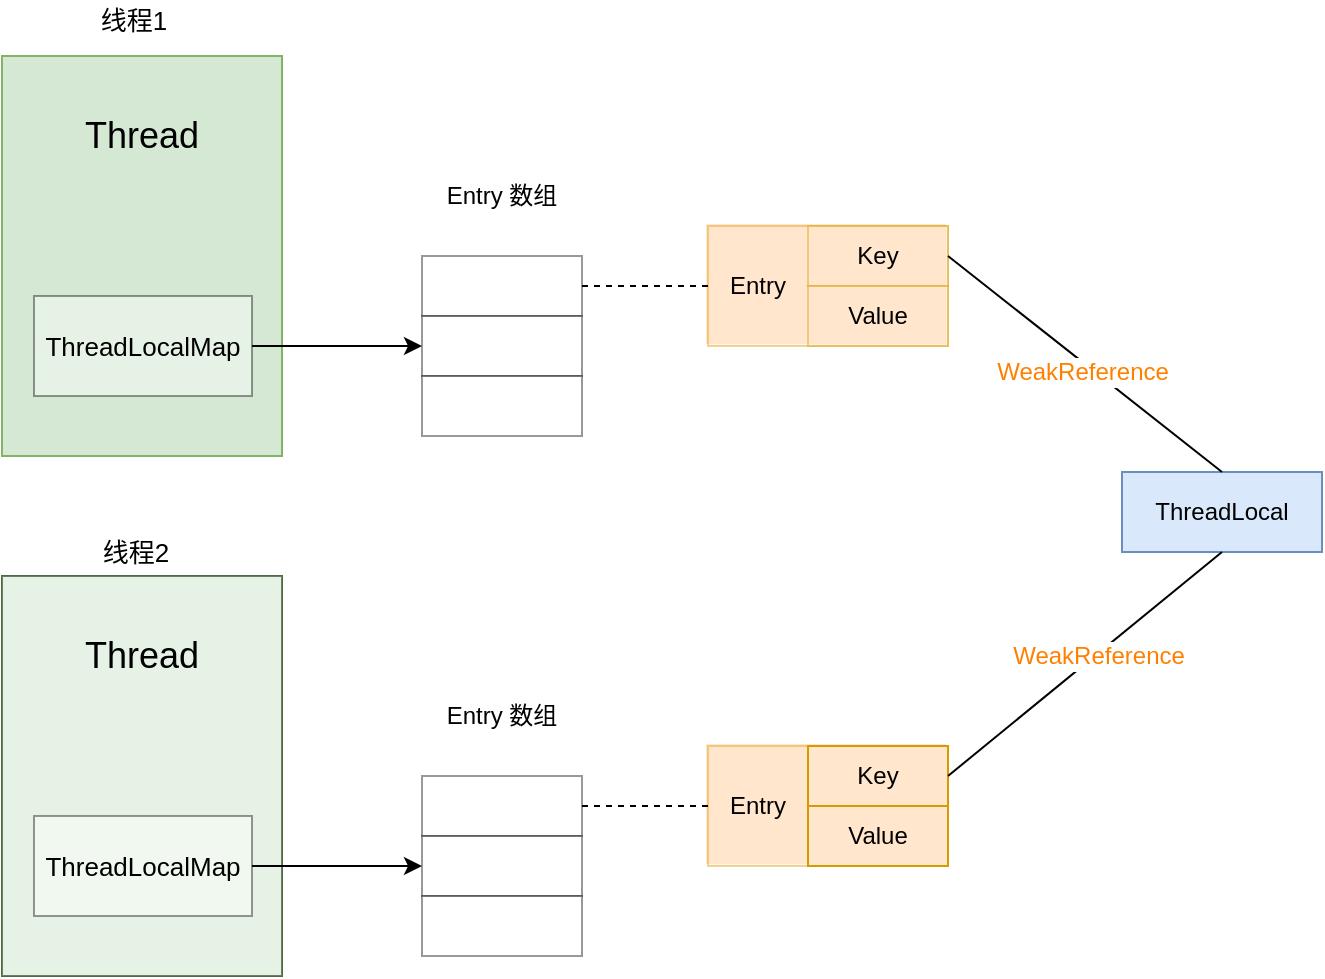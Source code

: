 <mxfile pages="1" version="11.1.1" type="device"><diagram id="CKJw3Ei5uYRoG_0o9gur" name="第 1 页"><mxGraphModel dx="946" dy="682" grid="1" gridSize="10" guides="1" tooltips="1" connect="1" arrows="1" fold="1" page="1" pageScale="1" pageWidth="827" pageHeight="1169" math="0" shadow="0"><root><mxCell id="0"/><mxCell id="1" parent="0"/><mxCell id="-qHMhklOqwid-vP0Tb1y-3" value="ThreadLocal" style="rounded=0;whiteSpace=wrap;html=1;labelBackgroundColor=none;fillColor=#dae8fc;strokeColor=#6c8ebf;" parent="1" vertex="1"><mxGeometry x="620" y="298" width="100" height="40" as="geometry"/></mxCell><mxCell id="-qHMhklOqwid-vP0Tb1y-12" value="" style="group;fillColor=#ffe6cc;strokeColor=none;" parent="1" vertex="1" connectable="0"><mxGeometry x="412" y="174" width="120" height="60" as="geometry"/></mxCell><mxCell id="-qHMhklOqwid-vP0Tb1y-8" value="" style="rounded=0;whiteSpace=wrap;html=1;labelBackgroundColor=none;opacity=40;fillColor=#ffe6cc;strokeColor=#d79b00;" parent="-qHMhklOqwid-vP0Tb1y-12" vertex="1"><mxGeometry x="1" y="1" width="120" height="60" as="geometry"/></mxCell><mxCell id="-qHMhklOqwid-vP0Tb1y-9" value="Key" style="rounded=0;whiteSpace=wrap;html=1;labelBackgroundColor=none;opacity=40;fillColor=#ffe6cc;strokeColor=#d79b00;" parent="-qHMhklOqwid-vP0Tb1y-12" vertex="1"><mxGeometry x="51" y="1" width="70" height="30" as="geometry"/></mxCell><mxCell id="-qHMhklOqwid-vP0Tb1y-10" value="Value" style="rounded=0;whiteSpace=wrap;html=1;labelBackgroundColor=none;opacity=40;fillColor=#ffe6cc;strokeColor=#d79b00;" parent="-qHMhklOqwid-vP0Tb1y-12" vertex="1"><mxGeometry x="51" y="31" width="70" height="30" as="geometry"/></mxCell><mxCell id="-qHMhklOqwid-vP0Tb1y-11" value="Entry" style="text;html=1;strokeColor=none;fillColor=#ffe6cc;align=center;verticalAlign=middle;whiteSpace=wrap;rounded=0;labelBackgroundColor=none;opacity=40;" parent="-qHMhklOqwid-vP0Tb1y-12" vertex="1"><mxGeometry x="6" y="21" width="40" height="20" as="geometry"/></mxCell><mxCell id="-qHMhklOqwid-vP0Tb1y-17" value="" style="group" parent="1" vertex="1" connectable="0"><mxGeometry x="60" y="90" width="140" height="200" as="geometry"/></mxCell><mxCell id="-qHMhklOqwid-vP0Tb1y-4" value="" style="rounded=0;whiteSpace=wrap;html=1;labelBackgroundColor=none;fillColor=#d5e8d4;strokeColor=#82b366;" parent="-qHMhklOqwid-vP0Tb1y-17" vertex="1"><mxGeometry width="140" height="200" as="geometry"/></mxCell><mxCell id="-qHMhklOqwid-vP0Tb1y-5" value="&lt;font style=&quot;font-size: 13px&quot;&gt;ThreadLocalMap&lt;/font&gt;" style="rounded=0;whiteSpace=wrap;html=1;labelBackgroundColor=none;opacity=40;" parent="-qHMhklOqwid-vP0Tb1y-17" vertex="1"><mxGeometry x="16" y="120" width="109" height="50" as="geometry"/></mxCell><mxCell id="-qHMhklOqwid-vP0Tb1y-16" value="Thread" style="text;html=1;strokeColor=none;fillColor=none;align=center;verticalAlign=middle;whiteSpace=wrap;rounded=0;labelBackgroundColor=none;opacity=40;fontSize=18;" parent="-qHMhklOqwid-vP0Tb1y-17" vertex="1"><mxGeometry x="35" y="20" width="70" height="40" as="geometry"/></mxCell><mxCell id="-qHMhklOqwid-vP0Tb1y-23" value="" style="endArrow=none;html=1;exitX=0.5;exitY=0;exitDx=0;exitDy=0;entryX=1;entryY=0.5;entryDx=0;entryDy=0;endFill=0;" parent="1" source="-qHMhklOqwid-vP0Tb1y-3" target="-qHMhklOqwid-vP0Tb1y-9" edge="1"><mxGeometry width="50" height="50" relative="1" as="geometry"><mxPoint x="454" y="120" as="sourcePoint"/><mxPoint x="530" y="90" as="targetPoint"/></mxGeometry></mxCell><mxCell id="aGxrzgomBYQN7xi5rWYL-2" value="&lt;font color=&quot;#ff8000&quot;&gt;WeakReference&lt;/font&gt;" style="text;html=1;resizable=0;points=[];align=center;verticalAlign=middle;labelBackgroundColor=#ffffff;" vertex="1" connectable="0" parent="-qHMhklOqwid-vP0Tb1y-23"><mxGeometry x="-0.008" y="3" relative="1" as="geometry"><mxPoint y="1" as="offset"/></mxGeometry></mxCell><mxCell id="-qHMhklOqwid-vP0Tb1y-31" style="edgeStyle=orthogonalEdgeStyle;rounded=0;orthogonalLoop=1;jettySize=auto;html=1;exitX=1;exitY=0.5;exitDx=0;exitDy=0;" parent="1" source="-qHMhklOqwid-vP0Tb1y-5" target="-qHMhklOqwid-vP0Tb1y-29" edge="1"><mxGeometry relative="1" as="geometry"/></mxCell><mxCell id="-qHMhklOqwid-vP0Tb1y-32" value="" style="group" parent="1" vertex="1" connectable="0"><mxGeometry x="270" y="190" width="80" height="90" as="geometry"/></mxCell><mxCell id="-qHMhklOqwid-vP0Tb1y-28" value="" style="rounded=0;whiteSpace=wrap;html=1;labelBackgroundColor=none;opacity=40;" parent="-qHMhklOqwid-vP0Tb1y-32" vertex="1"><mxGeometry width="80" height="30" as="geometry"/></mxCell><mxCell id="-qHMhklOqwid-vP0Tb1y-29" value="" style="rounded=0;whiteSpace=wrap;html=1;labelBackgroundColor=none;opacity=40;" parent="-qHMhklOqwid-vP0Tb1y-32" vertex="1"><mxGeometry y="30" width="80" height="30" as="geometry"/></mxCell><mxCell id="-qHMhklOqwid-vP0Tb1y-30" value="" style="rounded=0;whiteSpace=wrap;html=1;labelBackgroundColor=none;opacity=40;" parent="-qHMhklOqwid-vP0Tb1y-32" vertex="1"><mxGeometry y="60" width="80" height="30" as="geometry"/></mxCell><mxCell id="-qHMhklOqwid-vP0Tb1y-33" style="edgeStyle=orthogonalEdgeStyle;rounded=0;orthogonalLoop=1;jettySize=auto;html=1;exitX=1;exitY=0.5;exitDx=0;exitDy=0;entryX=0;entryY=0.5;entryDx=0;entryDy=0;endArrow=none;endFill=0;dashed=1;" parent="1" source="-qHMhklOqwid-vP0Tb1y-28" target="-qHMhklOqwid-vP0Tb1y-8" edge="1"><mxGeometry relative="1" as="geometry"/></mxCell><mxCell id="-qHMhklOqwid-vP0Tb1y-34" value="Entry 数组" style="text;html=1;strokeColor=none;fillColor=none;align=center;verticalAlign=middle;whiteSpace=wrap;rounded=0;labelBackgroundColor=none;opacity=40;" parent="1" vertex="1"><mxGeometry x="280" y="150" width="60" height="20" as="geometry"/></mxCell><mxCell id="3jpfYjyKjK0w6xJJo8TQ-18" value="" style="group;fillColor=#ffe6cc;strokeColor=none;" parent="1" vertex="1" connectable="0"><mxGeometry x="412" y="434" width="120" height="60" as="geometry"/></mxCell><mxCell id="3jpfYjyKjK0w6xJJo8TQ-19" value="" style="rounded=0;whiteSpace=wrap;html=1;labelBackgroundColor=none;opacity=40;fillColor=#ffe6cc;strokeColor=#d79b00;" parent="3jpfYjyKjK0w6xJJo8TQ-18" vertex="1"><mxGeometry x="1" y="1" width="120" height="60" as="geometry"/></mxCell><mxCell id="3jpfYjyKjK0w6xJJo8TQ-20" value="Key" style="rounded=0;whiteSpace=wrap;html=1;labelBackgroundColor=none;fillColor=#ffe6cc;strokeColor=#d79b00;" parent="3jpfYjyKjK0w6xJJo8TQ-18" vertex="1"><mxGeometry x="51" y="1" width="70" height="30" as="geometry"/></mxCell><mxCell id="3jpfYjyKjK0w6xJJo8TQ-21" value="Value" style="rounded=0;whiteSpace=wrap;html=1;labelBackgroundColor=none;fillColor=#ffe6cc;strokeColor=#d79b00;" parent="3jpfYjyKjK0w6xJJo8TQ-18" vertex="1"><mxGeometry x="51" y="31" width="70" height="30" as="geometry"/></mxCell><mxCell id="3jpfYjyKjK0w6xJJo8TQ-22" value="Entry" style="text;html=1;strokeColor=none;fillColor=none;align=center;verticalAlign=middle;whiteSpace=wrap;rounded=0;labelBackgroundColor=none;opacity=40;" parent="3jpfYjyKjK0w6xJJo8TQ-18" vertex="1"><mxGeometry x="6" y="21" width="40" height="20" as="geometry"/></mxCell><mxCell id="3jpfYjyKjK0w6xJJo8TQ-23" value="" style="group;fillColor=#d5e8d4;strokeColor=#82b366;" parent="1" vertex="1" connectable="0"><mxGeometry x="60" y="350" width="140" height="200" as="geometry"/></mxCell><mxCell id="3jpfYjyKjK0w6xJJo8TQ-24" value="" style="rounded=0;whiteSpace=wrap;html=1;labelBackgroundColor=none;opacity=40;" parent="3jpfYjyKjK0w6xJJo8TQ-23" vertex="1"><mxGeometry width="140" height="200" as="geometry"/></mxCell><mxCell id="3jpfYjyKjK0w6xJJo8TQ-25" value="&lt;font style=&quot;font-size: 13px&quot;&gt;ThreadLocalMap&lt;/font&gt;" style="rounded=0;whiteSpace=wrap;html=1;labelBackgroundColor=none;opacity=40;" parent="3jpfYjyKjK0w6xJJo8TQ-23" vertex="1"><mxGeometry x="16" y="120" width="109" height="50" as="geometry"/></mxCell><mxCell id="3jpfYjyKjK0w6xJJo8TQ-26" value="Thread" style="text;html=1;strokeColor=none;fillColor=none;align=center;verticalAlign=middle;whiteSpace=wrap;rounded=0;labelBackgroundColor=none;opacity=40;fontSize=18;" parent="3jpfYjyKjK0w6xJJo8TQ-23" vertex="1"><mxGeometry x="35" y="20" width="70" height="40" as="geometry"/></mxCell><mxCell id="3jpfYjyKjK0w6xJJo8TQ-27" value="" style="endArrow=none;html=1;exitX=0.5;exitY=1;exitDx=0;exitDy=0;entryX=1;entryY=0.5;entryDx=0;entryDy=0;endFill=0;" parent="1" source="-qHMhklOqwid-vP0Tb1y-3" target="3jpfYjyKjK0w6xJJo8TQ-20" edge="1"><mxGeometry width="50" height="50" relative="1" as="geometry"><mxPoint x="454" y="380" as="sourcePoint"/><mxPoint x="644" y="240" as="targetPoint"/></mxGeometry></mxCell><mxCell id="aGxrzgomBYQN7xi5rWYL-3" value="&lt;font color=&quot;#ff8000&quot;&gt;WeakReference&lt;/font&gt;" style="text;html=1;resizable=0;points=[];align=center;verticalAlign=middle;labelBackgroundColor=#ffffff;" vertex="1" connectable="0" parent="3jpfYjyKjK0w6xJJo8TQ-27"><mxGeometry x="-0.086" y="1" relative="1" as="geometry"><mxPoint as="offset"/></mxGeometry></mxCell><mxCell id="3jpfYjyKjK0w6xJJo8TQ-28" style="edgeStyle=orthogonalEdgeStyle;rounded=0;orthogonalLoop=1;jettySize=auto;html=1;exitX=1;exitY=0.5;exitDx=0;exitDy=0;" parent="1" source="3jpfYjyKjK0w6xJJo8TQ-25" target="3jpfYjyKjK0w6xJJo8TQ-31" edge="1"><mxGeometry relative="1" as="geometry"/></mxCell><mxCell id="3jpfYjyKjK0w6xJJo8TQ-29" value="" style="group" parent="1" vertex="1" connectable="0"><mxGeometry x="270" y="450" width="80" height="90" as="geometry"/></mxCell><mxCell id="3jpfYjyKjK0w6xJJo8TQ-30" value="" style="rounded=0;whiteSpace=wrap;html=1;labelBackgroundColor=none;opacity=40;" parent="3jpfYjyKjK0w6xJJo8TQ-29" vertex="1"><mxGeometry width="80" height="30" as="geometry"/></mxCell><mxCell id="3jpfYjyKjK0w6xJJo8TQ-31" value="" style="rounded=0;whiteSpace=wrap;html=1;labelBackgroundColor=none;opacity=40;" parent="3jpfYjyKjK0w6xJJo8TQ-29" vertex="1"><mxGeometry y="30" width="80" height="30" as="geometry"/></mxCell><mxCell id="3jpfYjyKjK0w6xJJo8TQ-32" value="" style="rounded=0;whiteSpace=wrap;html=1;labelBackgroundColor=none;opacity=40;" parent="3jpfYjyKjK0w6xJJo8TQ-29" vertex="1"><mxGeometry y="60" width="80" height="30" as="geometry"/></mxCell><mxCell id="3jpfYjyKjK0w6xJJo8TQ-33" style="edgeStyle=orthogonalEdgeStyle;rounded=0;orthogonalLoop=1;jettySize=auto;html=1;exitX=1;exitY=0.5;exitDx=0;exitDy=0;entryX=0;entryY=0.5;entryDx=0;entryDy=0;endArrow=none;endFill=0;dashed=1;" parent="1" source="3jpfYjyKjK0w6xJJo8TQ-30" target="3jpfYjyKjK0w6xJJo8TQ-19" edge="1"><mxGeometry relative="1" as="geometry"/></mxCell><mxCell id="3jpfYjyKjK0w6xJJo8TQ-34" value="Entry 数组" style="text;html=1;strokeColor=none;fillColor=none;align=center;verticalAlign=middle;whiteSpace=wrap;rounded=0;labelBackgroundColor=none;opacity=40;" parent="1" vertex="1"><mxGeometry x="280" y="410" width="60" height="20" as="geometry"/></mxCell><mxCell id="3jpfYjyKjK0w6xJJo8TQ-35" value="线程1" style="text;html=1;strokeColor=none;fillColor=none;align=center;verticalAlign=middle;whiteSpace=wrap;rounded=0;fontSize=13;" parent="1" vertex="1"><mxGeometry x="106" y="62" width="40" height="20" as="geometry"/></mxCell><mxCell id="3jpfYjyKjK0w6xJJo8TQ-36" value="线程2" style="text;html=1;strokeColor=none;fillColor=none;align=center;verticalAlign=middle;whiteSpace=wrap;rounded=0;fontSize=13;" parent="1" vertex="1"><mxGeometry x="107" y="328" width="40" height="20" as="geometry"/></mxCell></root></mxGraphModel></diagram></mxfile>